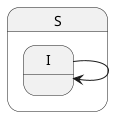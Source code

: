 {
  "sha1": "qtb8y8l1aigydsdbwmk0csh64ki4mcq",
  "insertion": {
    "when": "2024-06-04T17:28:42.886Z",
    "url": "https://github.com/plantuml/plantuml/issues/1357",
    "user": "plantuml@gmail.com"
  }
}
@startuml
state S.I {
    S.I --> S.I
}
@enduml
